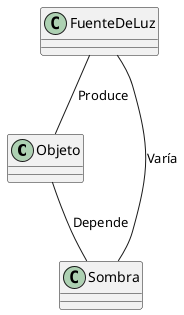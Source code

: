 @startuml

class Objeto {

}

class FuenteDeLuz {

}

class Sombra {

}

FuenteDeLuz -- Objeto : Produce
Objeto -- Sombra : Depende
FuenteDeLuz -- Sombra : Varía

@enduml
